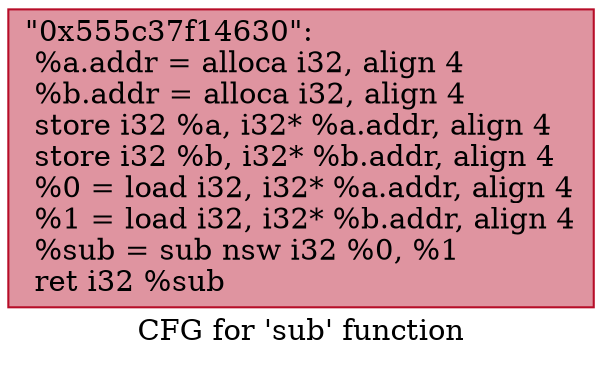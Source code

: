 digraph "CFG for 'sub' function" {
	label="CFG for 'sub' function";

	Node0x555c37f14630 [shape=record,color="#b70d28ff", style=filled, fillcolor="#b70d2870",label="{\"0x555c37f14630\":\l  %a.addr = alloca i32, align 4\l  %b.addr = alloca i32, align 4\l  store i32 %a, i32* %a.addr, align 4\l  store i32 %b, i32* %b.addr, align 4\l  %0 = load i32, i32* %a.addr, align 4\l  %1 = load i32, i32* %b.addr, align 4\l  %sub = sub nsw i32 %0, %1\l  ret i32 %sub\l}"];
}

